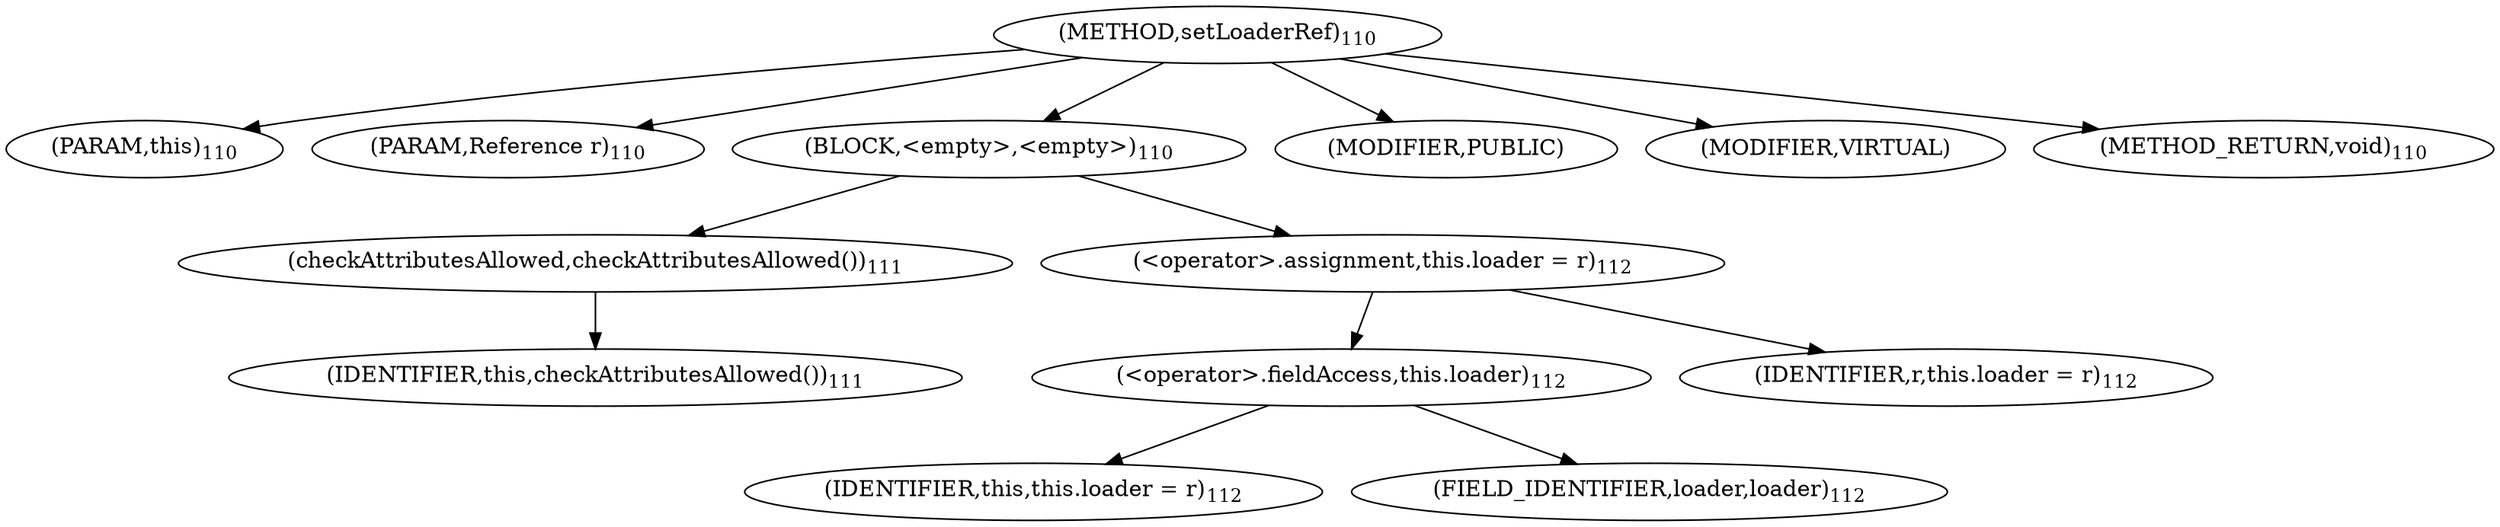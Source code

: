 digraph "setLoaderRef" {  
"155" [label = <(METHOD,setLoaderRef)<SUB>110</SUB>> ]
"23" [label = <(PARAM,this)<SUB>110</SUB>> ]
"156" [label = <(PARAM,Reference r)<SUB>110</SUB>> ]
"157" [label = <(BLOCK,&lt;empty&gt;,&lt;empty&gt;)<SUB>110</SUB>> ]
"158" [label = <(checkAttributesAllowed,checkAttributesAllowed())<SUB>111</SUB>> ]
"22" [label = <(IDENTIFIER,this,checkAttributesAllowed())<SUB>111</SUB>> ]
"159" [label = <(&lt;operator&gt;.assignment,this.loader = r)<SUB>112</SUB>> ]
"160" [label = <(&lt;operator&gt;.fieldAccess,this.loader)<SUB>112</SUB>> ]
"161" [label = <(IDENTIFIER,this,this.loader = r)<SUB>112</SUB>> ]
"162" [label = <(FIELD_IDENTIFIER,loader,loader)<SUB>112</SUB>> ]
"163" [label = <(IDENTIFIER,r,this.loader = r)<SUB>112</SUB>> ]
"164" [label = <(MODIFIER,PUBLIC)> ]
"165" [label = <(MODIFIER,VIRTUAL)> ]
"166" [label = <(METHOD_RETURN,void)<SUB>110</SUB>> ]
  "155" -> "23" 
  "155" -> "156" 
  "155" -> "157" 
  "155" -> "164" 
  "155" -> "165" 
  "155" -> "166" 
  "157" -> "158" 
  "157" -> "159" 
  "158" -> "22" 
  "159" -> "160" 
  "159" -> "163" 
  "160" -> "161" 
  "160" -> "162" 
}
